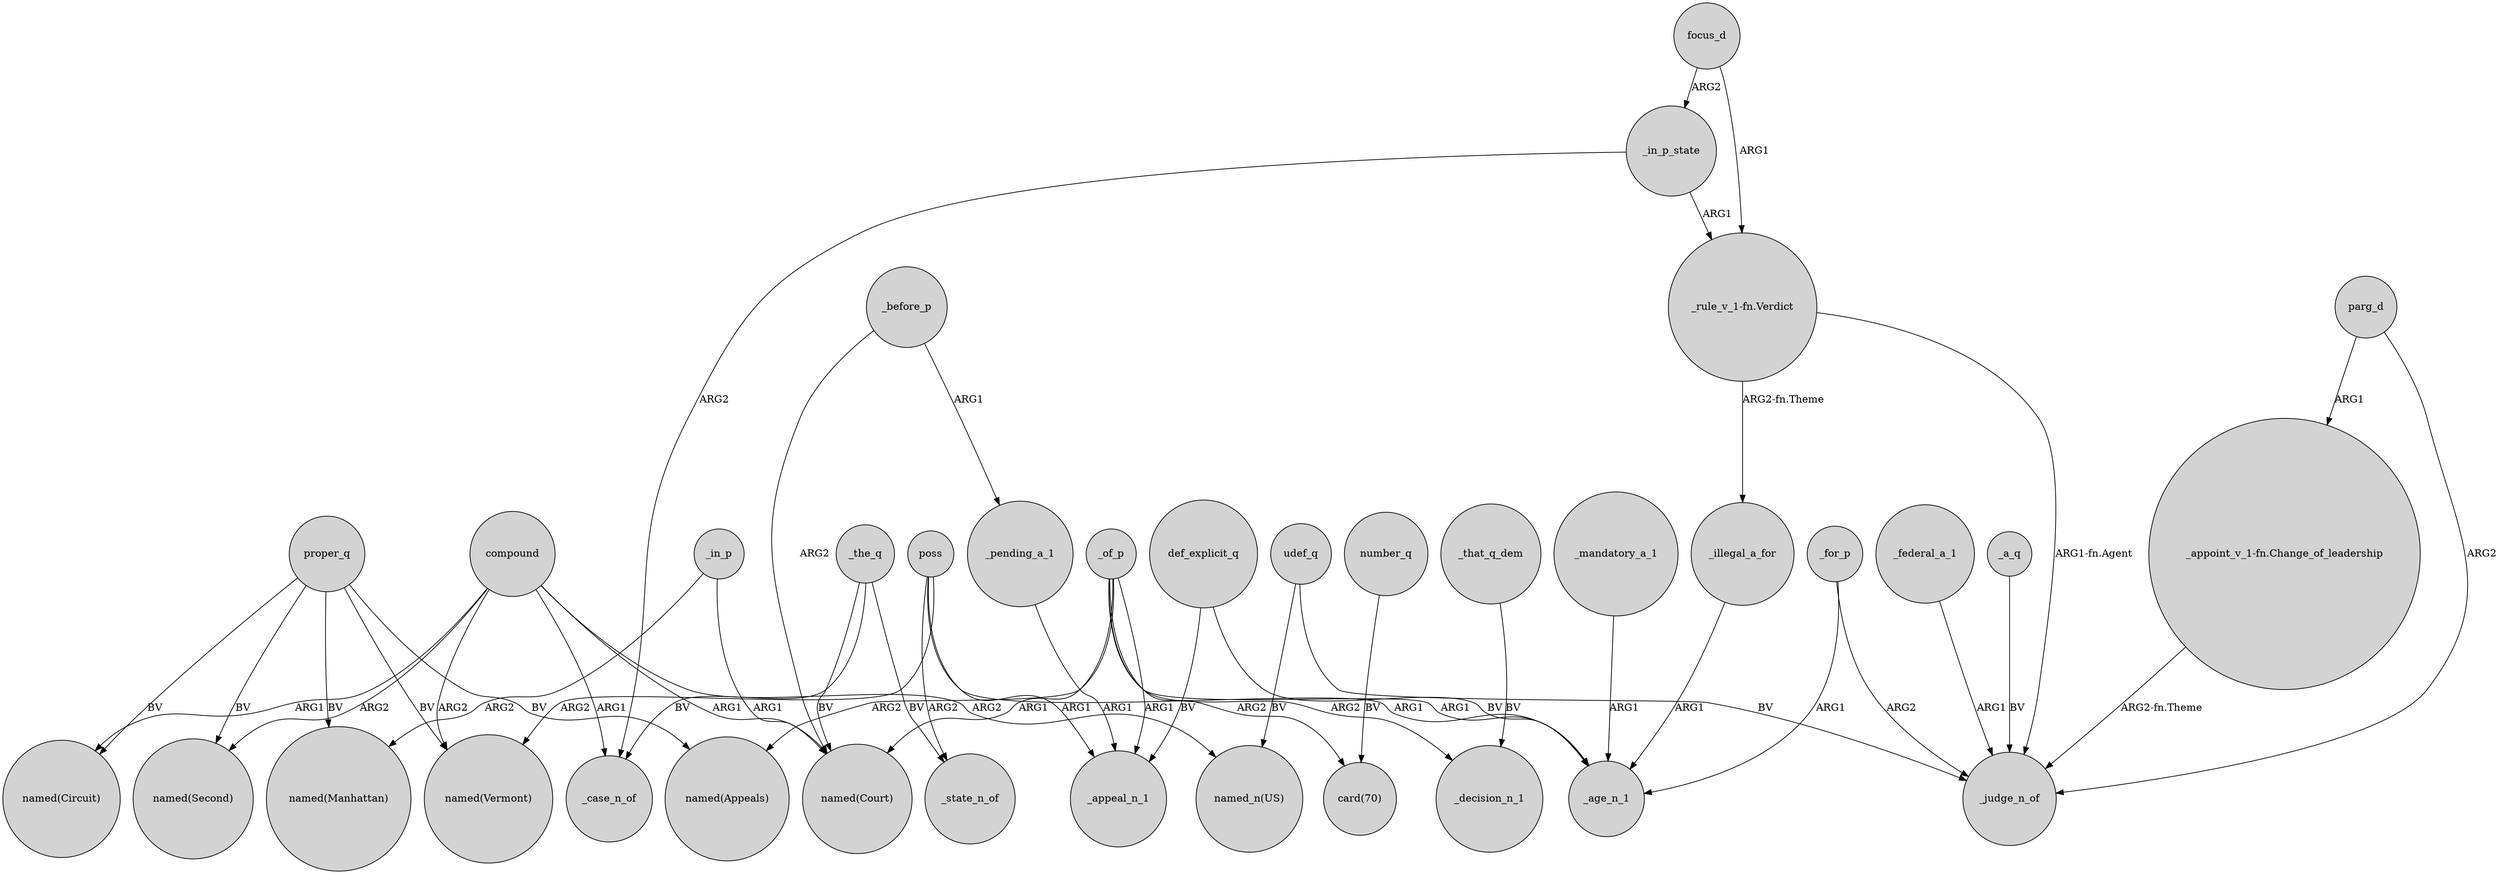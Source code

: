 digraph {
	node [shape=circle style=filled]
	compound -> "named(Second)" [label=ARG2]
	_of_p -> _appeal_n_1 [label=ARG1]
	_before_p -> "named(Court)" [label=ARG2]
	_before_p -> _pending_a_1 [label=ARG1]
	udef_q -> "named_n(US)" [label=BV]
	_of_p -> "named(Court)" [label=ARG1]
	_the_q -> _case_n_of [label=BV]
	_of_p -> "named(Appeals)" [label=ARG2]
	focus_d -> _in_p_state [label=ARG2]
	poss -> _state_n_of [label=ARG2]
	"_rule_v_1-fn.Verdict" -> _judge_n_of [label="ARG1-fn.Agent"]
	proper_q -> "named(Vermont)" [label=BV]
	number_q -> "card(70)" [label=BV]
	_the_q -> "named(Court)" [label=BV]
	def_explicit_q -> _appeal_n_1 [label=BV]
	_the_q -> _state_n_of [label=BV]
	_pending_a_1 -> _appeal_n_1 [label=ARG1]
	compound -> "named(Circuit)" [label=ARG1]
	proper_q -> "named(Second)" [label=BV]
	compound -> "named_n(US)" [label=ARG2]
	_illegal_a_for -> _age_n_1 [label=ARG1]
	proper_q -> "named(Manhattan)" [label=BV]
	udef_q -> _judge_n_of [label=BV]
	_mandatory_a_1 -> _age_n_1 [label=ARG1]
	_a_q -> _judge_n_of [label=BV]
	def_explicit_q -> _age_n_1 [label=BV]
	focus_d -> "_rule_v_1-fn.Verdict" [label=ARG1]
	compound -> _case_n_of [label=ARG1]
	poss -> _appeal_n_1 [label=ARG1]
	_in_p_state -> _case_n_of [label=ARG2]
	poss -> "named(Vermont)" [label=ARG2]
	poss -> _age_n_1 [label=ARG1]
	_in_p_state -> "_rule_v_1-fn.Verdict" [label=ARG1]
	parg_d -> "_appoint_v_1-fn.Change_of_leadership" [label=ARG1]
	_that_q_dem -> _decision_n_1 [label=BV]
	"_rule_v_1-fn.Verdict" -> _illegal_a_for [label="ARG2-fn.Theme"]
	_in_p -> "named(Court)" [label=ARG1]
	_in_p -> "named(Manhattan)" [label=ARG2]
	_of_p -> _age_n_1 [label=ARG1]
	compound -> "named(Vermont)" [label=ARG2]
	"_appoint_v_1-fn.Change_of_leadership" -> _judge_n_of [label="ARG2-fn.Theme"]
	parg_d -> _judge_n_of [label=ARG2]
	_for_p -> _age_n_1 [label=ARG1]
	_of_p -> "card(70)" [label=ARG2]
	_for_p -> _judge_n_of [label=ARG2]
	proper_q -> "named(Circuit)" [label=BV]
	_federal_a_1 -> _judge_n_of [label=ARG1]
	_of_p -> _decision_n_1 [label=ARG2]
	proper_q -> "named(Appeals)" [label=BV]
	compound -> "named(Court)" [label=ARG1]
}

